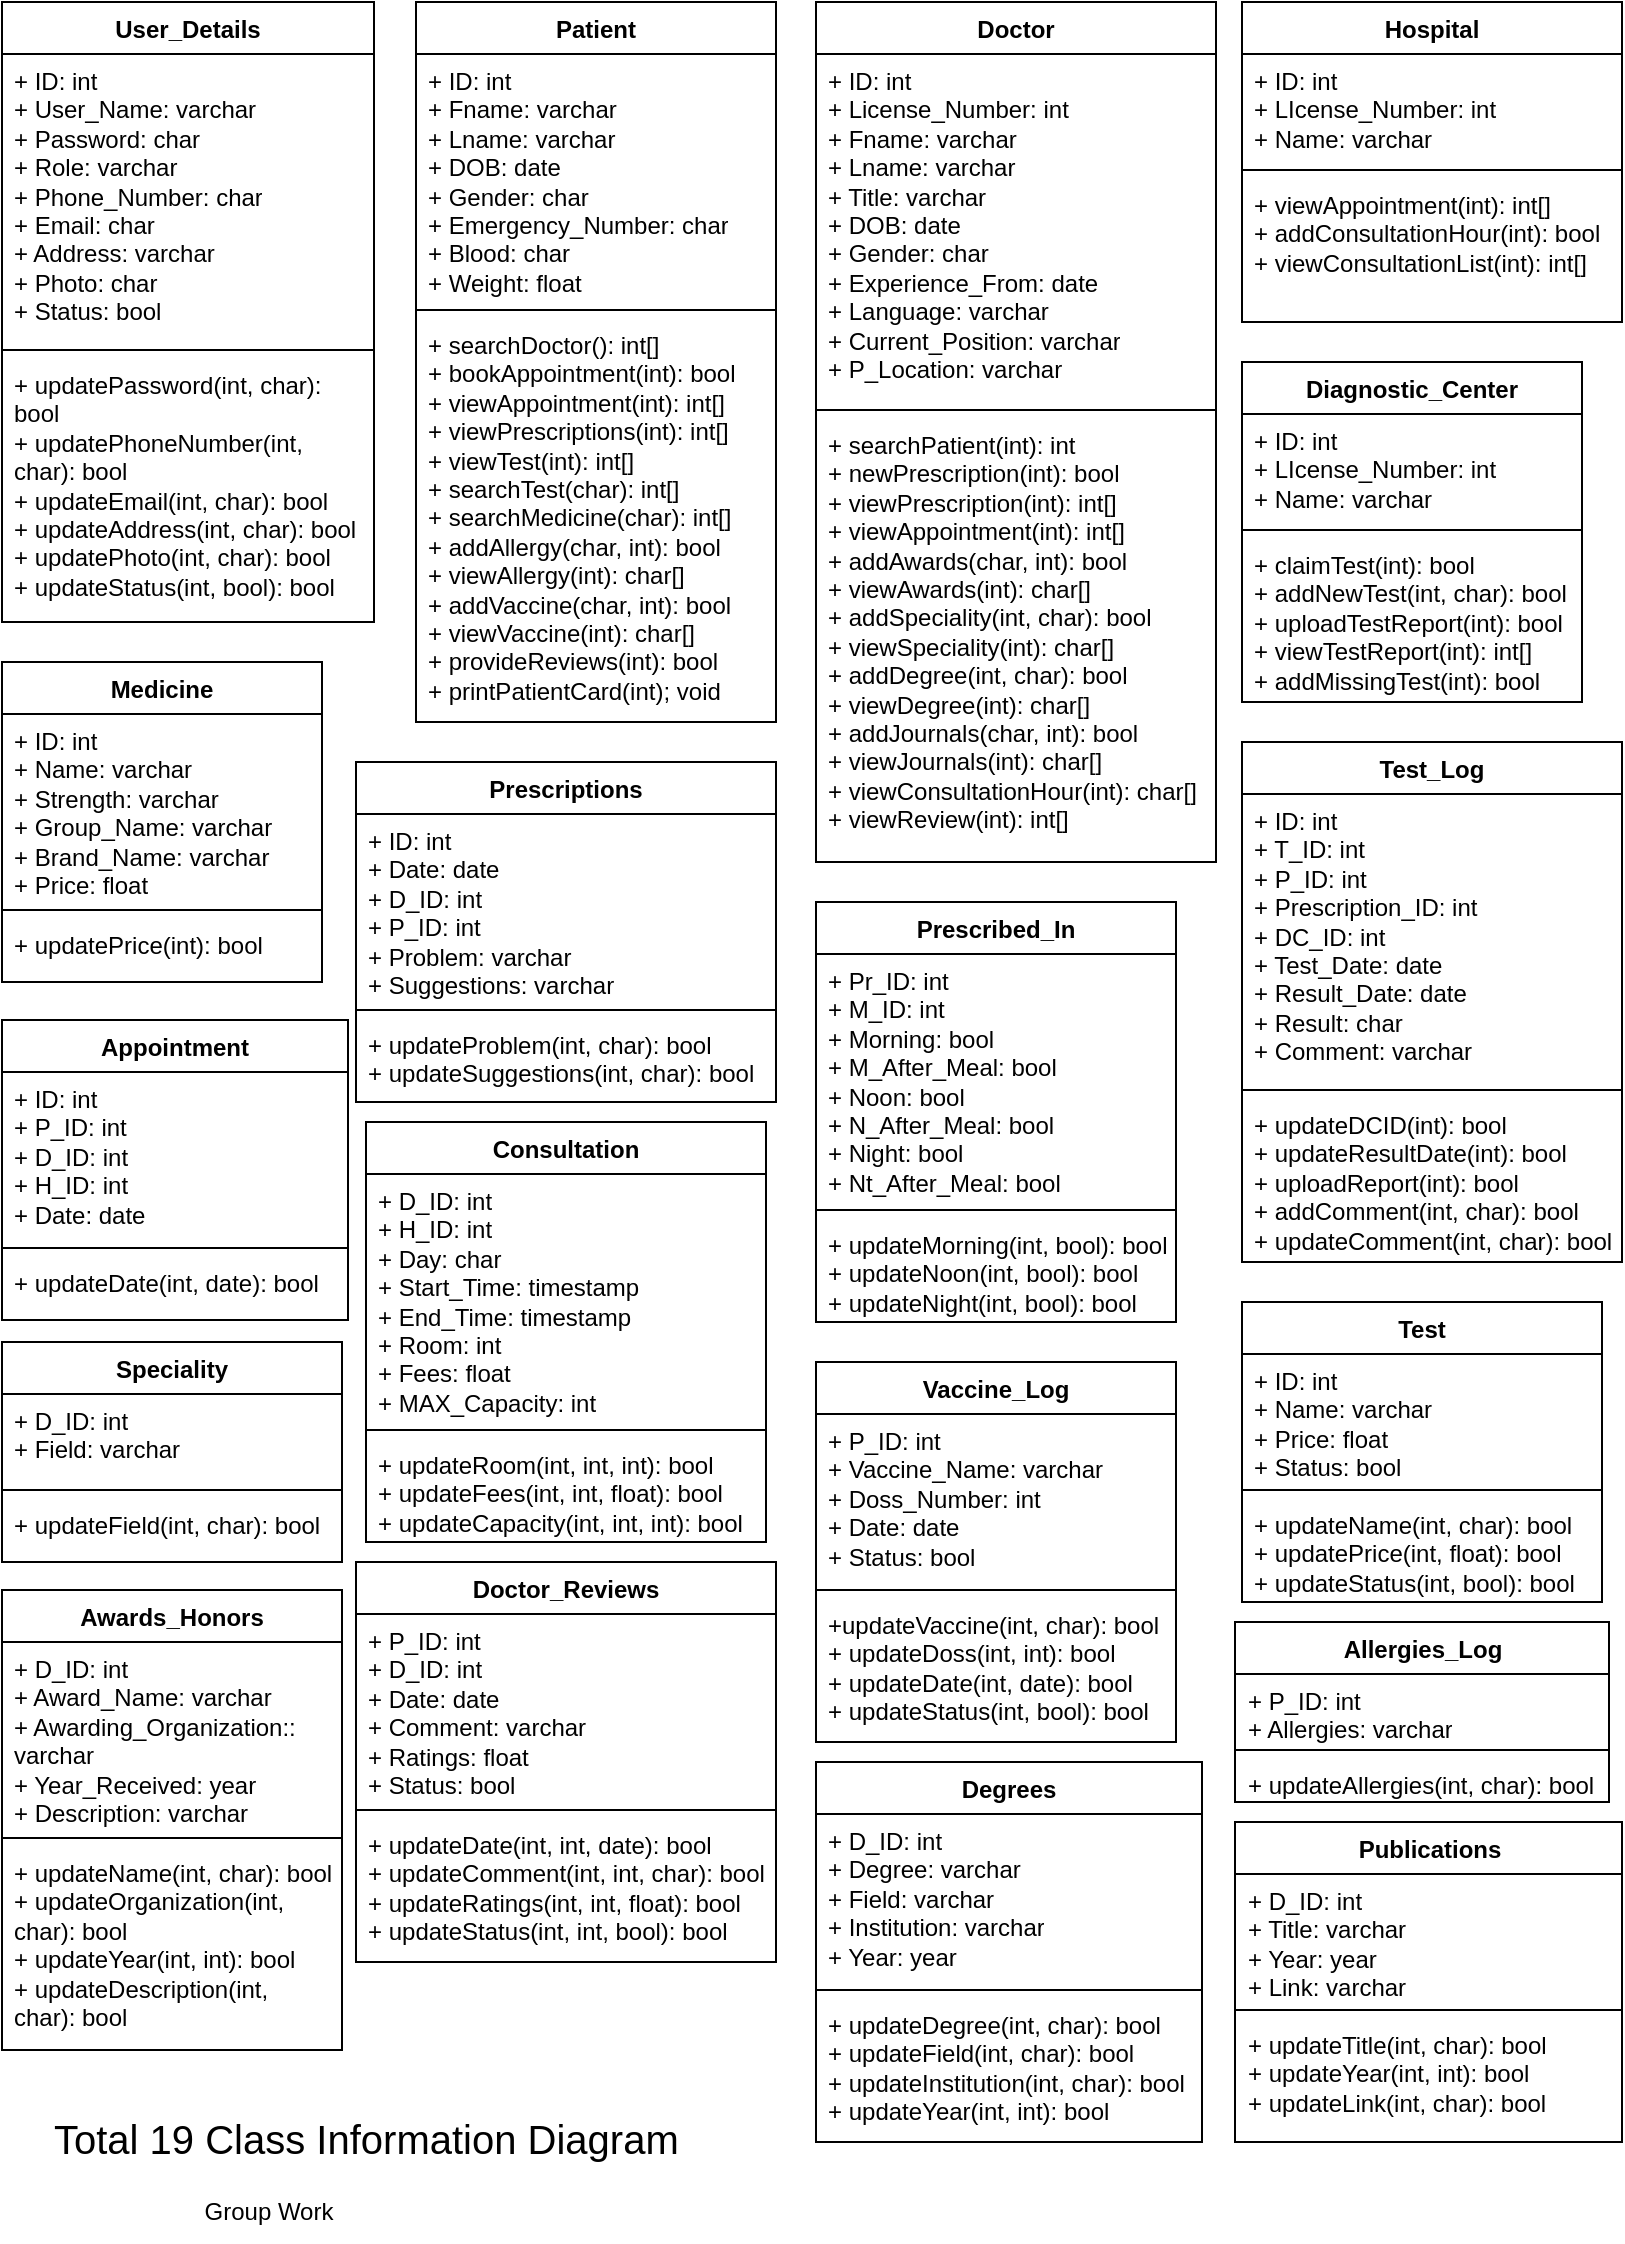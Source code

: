 <mxfile version="24.3.1" type="device">
  <diagram name="Page-1" id="Zw3JnDq6J9Rd_iIeMT6t">
    <mxGraphModel dx="1386" dy="797" grid="1" gridSize="10" guides="1" tooltips="1" connect="1" arrows="1" fold="1" page="1" pageScale="1" pageWidth="827" pageHeight="1169" math="0" shadow="0">
      <root>
        <mxCell id="0" />
        <mxCell id="1" parent="0" />
        <mxCell id="9U5zOGCbtfDjZD_ZNYa7-1" value="Patient" style="swimlane;fontStyle=1;align=center;verticalAlign=top;childLayout=stackLayout;horizontal=1;startSize=26;horizontalStack=0;resizeParent=1;resizeParentMax=0;resizeLast=0;collapsible=1;marginBottom=0;whiteSpace=wrap;html=1;" parent="1" vertex="1">
          <mxGeometry x="217" y="10" width="180" height="360" as="geometry" />
        </mxCell>
        <mxCell id="9U5zOGCbtfDjZD_ZNYa7-2" value="+ ID: int&lt;div&gt;+ Fname: varchar&lt;/div&gt;&lt;div&gt;+ Lname: varchar&lt;/div&gt;&lt;div&gt;+ DOB: date&lt;/div&gt;&lt;div&gt;+ Gender: char&lt;/div&gt;&lt;div&gt;+ Emergency_Number: char&lt;/div&gt;&lt;div&gt;+ Blood: char&lt;/div&gt;&lt;div&gt;+ Weight: float&lt;/div&gt;" style="text;strokeColor=none;fillColor=none;align=left;verticalAlign=top;spacingLeft=4;spacingRight=4;overflow=hidden;rotatable=0;points=[[0,0.5],[1,0.5]];portConstraint=eastwest;whiteSpace=wrap;html=1;" parent="9U5zOGCbtfDjZD_ZNYa7-1" vertex="1">
          <mxGeometry y="26" width="180" height="124" as="geometry" />
        </mxCell>
        <mxCell id="9U5zOGCbtfDjZD_ZNYa7-3" value="" style="line;strokeWidth=1;fillColor=none;align=left;verticalAlign=middle;spacingTop=-1;spacingLeft=3;spacingRight=3;rotatable=0;labelPosition=right;points=[];portConstraint=eastwest;strokeColor=inherit;" parent="9U5zOGCbtfDjZD_ZNYa7-1" vertex="1">
          <mxGeometry y="150" width="180" height="8" as="geometry" />
        </mxCell>
        <mxCell id="9U5zOGCbtfDjZD_ZNYa7-4" value="+ searchDoctor(): int[]&lt;div&gt;+ bookAppointment(int): bool&lt;/div&gt;&lt;div&gt;+ viewAppointment(int): int[]&lt;/div&gt;&lt;div&gt;+ viewPrescriptions(int): int[]&lt;/div&gt;&lt;div&gt;+ viewTest(int): int[]&lt;/div&gt;&lt;div&gt;+ searchTest(char): int[]&lt;/div&gt;&lt;div&gt;+ searchMedicine(char): int[]&lt;/div&gt;&lt;div&gt;+ addAllergy(char, int): bool&lt;/div&gt;&lt;div&gt;+ viewAllergy(int): char[]&lt;/div&gt;&lt;div&gt;+ addVaccine(char, int): bool&lt;/div&gt;&lt;div&gt;+ viewVaccine(int): char[]&lt;/div&gt;&lt;div&gt;+ provideReviews(int): bool&lt;/div&gt;&lt;div&gt;+ printPatientCard(int); void&lt;/div&gt;" style="text;strokeColor=none;fillColor=none;align=left;verticalAlign=top;spacingLeft=4;spacingRight=4;overflow=hidden;rotatable=0;points=[[0,0.5],[1,0.5]];portConstraint=eastwest;whiteSpace=wrap;html=1;" parent="9U5zOGCbtfDjZD_ZNYa7-1" vertex="1">
          <mxGeometry y="158" width="180" height="202" as="geometry" />
        </mxCell>
        <mxCell id="9U5zOGCbtfDjZD_ZNYa7-5" value="Doctor" style="swimlane;fontStyle=1;align=center;verticalAlign=top;childLayout=stackLayout;horizontal=1;startSize=26;horizontalStack=0;resizeParent=1;resizeParentMax=0;resizeLast=0;collapsible=1;marginBottom=0;whiteSpace=wrap;html=1;" parent="1" vertex="1">
          <mxGeometry x="417" y="10" width="200" height="430" as="geometry" />
        </mxCell>
        <mxCell id="9U5zOGCbtfDjZD_ZNYa7-6" value="+ ID: int&lt;div&gt;+ License_Number: int&lt;br&gt;&lt;div&gt;+ Fname: varchar&lt;/div&gt;&lt;div&gt;+ Lname: varchar&lt;/div&gt;&lt;div&gt;+ Title: varchar&lt;/div&gt;&lt;div&gt;+ DOB: date&lt;/div&gt;&lt;div&gt;+ Gender: char&lt;/div&gt;&lt;div&gt;+ Experience_From: date&lt;/div&gt;&lt;div&gt;+ Language: varchar&lt;/div&gt;&lt;div&gt;+ Current_Position: varchar&lt;/div&gt;&lt;div&gt;+ P_Location: varchar&lt;/div&gt;&lt;/div&gt;" style="text;strokeColor=none;fillColor=none;align=left;verticalAlign=top;spacingLeft=4;spacingRight=4;overflow=hidden;rotatable=0;points=[[0,0.5],[1,0.5]];portConstraint=eastwest;whiteSpace=wrap;html=1;" parent="9U5zOGCbtfDjZD_ZNYa7-5" vertex="1">
          <mxGeometry y="26" width="200" height="174" as="geometry" />
        </mxCell>
        <mxCell id="9U5zOGCbtfDjZD_ZNYa7-7" value="" style="line;strokeWidth=1;fillColor=none;align=left;verticalAlign=middle;spacingTop=-1;spacingLeft=3;spacingRight=3;rotatable=0;labelPosition=right;points=[];portConstraint=eastwest;strokeColor=inherit;" parent="9U5zOGCbtfDjZD_ZNYa7-5" vertex="1">
          <mxGeometry y="200" width="200" height="8" as="geometry" />
        </mxCell>
        <mxCell id="9U5zOGCbtfDjZD_ZNYa7-8" value="+ searchPatient(int): int&lt;div&gt;+ newPrescription(int): bool&lt;/div&gt;&lt;div&gt;+ viewPrescription(int): int[]&lt;/div&gt;&lt;div&gt;+ viewAppointment(int): int[]&lt;/div&gt;&lt;div&gt;+ addAwards(char, int): bool&lt;/div&gt;&lt;div&gt;+ viewAwards(int): char[]&lt;/div&gt;&lt;div&gt;+ addSpeciality(int, char): bool&lt;/div&gt;&lt;div&gt;+ viewSpeciality(int): char[]&lt;/div&gt;&lt;div&gt;+ addDegree(int, char): bool&lt;/div&gt;&lt;div&gt;+ viewDegree(int): char[]&lt;/div&gt;&lt;div&gt;+ addJournals(char, int): bool&lt;/div&gt;&lt;div&gt;+ viewJournals(int): char[]&lt;/div&gt;&lt;div&gt;+ viewConsultationHour(int): char[]&lt;/div&gt;&lt;div&gt;+ viewReview(int): int[]&lt;/div&gt;" style="text;strokeColor=none;fillColor=none;align=left;verticalAlign=top;spacingLeft=4;spacingRight=4;overflow=hidden;rotatable=0;points=[[0,0.5],[1,0.5]];portConstraint=eastwest;whiteSpace=wrap;html=1;" parent="9U5zOGCbtfDjZD_ZNYa7-5" vertex="1">
          <mxGeometry y="208" width="200" height="222" as="geometry" />
        </mxCell>
        <mxCell id="9U5zOGCbtfDjZD_ZNYa7-13" value="Hospital" style="swimlane;fontStyle=1;align=center;verticalAlign=top;childLayout=stackLayout;horizontal=1;startSize=26;horizontalStack=0;resizeParent=1;resizeParentMax=0;resizeLast=0;collapsible=1;marginBottom=0;whiteSpace=wrap;html=1;" parent="1" vertex="1">
          <mxGeometry x="630" y="10" width="190" height="160" as="geometry" />
        </mxCell>
        <mxCell id="9U5zOGCbtfDjZD_ZNYa7-14" value="+ ID: int&lt;div&gt;+ LIcense_Number: int&lt;/div&gt;&lt;div&gt;+ Name: varchar&lt;/div&gt;" style="text;strokeColor=none;fillColor=none;align=left;verticalAlign=top;spacingLeft=4;spacingRight=4;overflow=hidden;rotatable=0;points=[[0,0.5],[1,0.5]];portConstraint=eastwest;whiteSpace=wrap;html=1;" parent="9U5zOGCbtfDjZD_ZNYa7-13" vertex="1">
          <mxGeometry y="26" width="190" height="54" as="geometry" />
        </mxCell>
        <mxCell id="9U5zOGCbtfDjZD_ZNYa7-15" value="" style="line;strokeWidth=1;fillColor=none;align=left;verticalAlign=middle;spacingTop=-1;spacingLeft=3;spacingRight=3;rotatable=0;labelPosition=right;points=[];portConstraint=eastwest;strokeColor=inherit;" parent="9U5zOGCbtfDjZD_ZNYa7-13" vertex="1">
          <mxGeometry y="80" width="190" height="8" as="geometry" />
        </mxCell>
        <mxCell id="9U5zOGCbtfDjZD_ZNYa7-16" value="+ viewAppointment(int): int[]&lt;div&gt;+ addConsultationHour(int): bool&lt;/div&gt;&lt;div&gt;+ viewConsultationList(int): int[]&lt;/div&gt;" style="text;strokeColor=none;fillColor=none;align=left;verticalAlign=top;spacingLeft=4;spacingRight=4;overflow=hidden;rotatable=0;points=[[0,0.5],[1,0.5]];portConstraint=eastwest;whiteSpace=wrap;html=1;" parent="9U5zOGCbtfDjZD_ZNYa7-13" vertex="1">
          <mxGeometry y="88" width="190" height="72" as="geometry" />
        </mxCell>
        <mxCell id="9U5zOGCbtfDjZD_ZNYa7-17" value="Diagnostic_Center" style="swimlane;fontStyle=1;align=center;verticalAlign=top;childLayout=stackLayout;horizontal=1;startSize=26;horizontalStack=0;resizeParent=1;resizeParentMax=0;resizeLast=0;collapsible=1;marginBottom=0;whiteSpace=wrap;html=1;" parent="1" vertex="1">
          <mxGeometry x="630" y="190" width="170" height="170" as="geometry" />
        </mxCell>
        <mxCell id="9U5zOGCbtfDjZD_ZNYa7-18" value="+ ID: int&lt;div&gt;+ LIcense_Number: int&lt;/div&gt;&lt;div&gt;+ Name: varchar&lt;/div&gt;" style="text;strokeColor=none;fillColor=none;align=left;verticalAlign=top;spacingLeft=4;spacingRight=4;overflow=hidden;rotatable=0;points=[[0,0.5],[1,0.5]];portConstraint=eastwest;whiteSpace=wrap;html=1;" parent="9U5zOGCbtfDjZD_ZNYa7-17" vertex="1">
          <mxGeometry y="26" width="170" height="54" as="geometry" />
        </mxCell>
        <mxCell id="9U5zOGCbtfDjZD_ZNYa7-19" value="" style="line;strokeWidth=1;fillColor=none;align=left;verticalAlign=middle;spacingTop=-1;spacingLeft=3;spacingRight=3;rotatable=0;labelPosition=right;points=[];portConstraint=eastwest;strokeColor=inherit;" parent="9U5zOGCbtfDjZD_ZNYa7-17" vertex="1">
          <mxGeometry y="80" width="170" height="8" as="geometry" />
        </mxCell>
        <mxCell id="9U5zOGCbtfDjZD_ZNYa7-20" value="+ claimTest(int): bool&lt;div&gt;+ addNewTest(int, char): bool&lt;/div&gt;&lt;div&gt;+ uploadTestReport(int): bool&lt;/div&gt;&lt;div&gt;+ viewTestReport(int): int[]&lt;/div&gt;&lt;div&gt;+ addMissingTest(int): bool&lt;/div&gt;" style="text;strokeColor=none;fillColor=none;align=left;verticalAlign=top;spacingLeft=4;spacingRight=4;overflow=hidden;rotatable=0;points=[[0,0.5],[1,0.5]];portConstraint=eastwest;whiteSpace=wrap;html=1;" parent="9U5zOGCbtfDjZD_ZNYa7-17" vertex="1">
          <mxGeometry y="88" width="170" height="82" as="geometry" />
        </mxCell>
        <mxCell id="9U5zOGCbtfDjZD_ZNYa7-21" value="User_Details" style="swimlane;fontStyle=1;align=center;verticalAlign=top;childLayout=stackLayout;horizontal=1;startSize=26;horizontalStack=0;resizeParent=1;resizeParentMax=0;resizeLast=0;collapsible=1;marginBottom=0;whiteSpace=wrap;html=1;" parent="1" vertex="1">
          <mxGeometry x="10" y="10" width="186" height="310" as="geometry" />
        </mxCell>
        <mxCell id="9U5zOGCbtfDjZD_ZNYa7-22" value="+ ID: int&lt;div&gt;+ User_Name: varchar&lt;/div&gt;&lt;div&gt;+ Password: char&lt;/div&gt;&lt;div&gt;+ Role: varchar&lt;/div&gt;&lt;div&gt;+ Phone_Number: char&lt;/div&gt;&lt;div&gt;+ Email: char&lt;/div&gt;&lt;div&gt;+ Address: varchar&lt;/div&gt;&lt;div&gt;+ Photo: char&lt;/div&gt;&lt;div&gt;+ Status: bool&lt;/div&gt;" style="text;strokeColor=none;fillColor=none;align=left;verticalAlign=top;spacingLeft=4;spacingRight=4;overflow=hidden;rotatable=0;points=[[0,0.5],[1,0.5]];portConstraint=eastwest;whiteSpace=wrap;html=1;" parent="9U5zOGCbtfDjZD_ZNYa7-21" vertex="1">
          <mxGeometry y="26" width="186" height="144" as="geometry" />
        </mxCell>
        <mxCell id="9U5zOGCbtfDjZD_ZNYa7-23" value="" style="line;strokeWidth=1;fillColor=none;align=left;verticalAlign=middle;spacingTop=-1;spacingLeft=3;spacingRight=3;rotatable=0;labelPosition=right;points=[];portConstraint=eastwest;strokeColor=inherit;" parent="9U5zOGCbtfDjZD_ZNYa7-21" vertex="1">
          <mxGeometry y="170" width="186" height="8" as="geometry" />
        </mxCell>
        <mxCell id="9U5zOGCbtfDjZD_ZNYa7-24" value="+ updatePassword(int, char): bool&lt;div&gt;+ updatePhoneNumber(int, char): bool&lt;/div&gt;&lt;div&gt;+ updateEmail(int, char): bool&lt;/div&gt;&lt;div&gt;+ updateAddress(int, char): bool&lt;/div&gt;&lt;div&gt;+ updatePhoto(int, char): bool&lt;/div&gt;&lt;div&gt;+ updateStatus(int, bool): bool&lt;/div&gt;" style="text;strokeColor=none;fillColor=none;align=left;verticalAlign=top;spacingLeft=4;spacingRight=4;overflow=hidden;rotatable=0;points=[[0,0.5],[1,0.5]];portConstraint=eastwest;whiteSpace=wrap;html=1;" parent="9U5zOGCbtfDjZD_ZNYa7-21" vertex="1">
          <mxGeometry y="178" width="186" height="132" as="geometry" />
        </mxCell>
        <mxCell id="9U5zOGCbtfDjZD_ZNYa7-25" value="Prescriptions" style="swimlane;fontStyle=1;align=center;verticalAlign=top;childLayout=stackLayout;horizontal=1;startSize=26;horizontalStack=0;resizeParent=1;resizeParentMax=0;resizeLast=0;collapsible=1;marginBottom=0;whiteSpace=wrap;html=1;" parent="1" vertex="1">
          <mxGeometry x="187" y="390" width="210" height="170" as="geometry" />
        </mxCell>
        <mxCell id="9U5zOGCbtfDjZD_ZNYa7-26" value="+ ID: int&lt;div&gt;+ Date: date&lt;/div&gt;&lt;div&gt;+ D_ID: int&lt;/div&gt;&lt;div&gt;+ P_ID: int&lt;/div&gt;&lt;div&gt;+ Problem: varchar&lt;/div&gt;&lt;div&gt;+ Suggestions: varchar&lt;/div&gt;" style="text;strokeColor=none;fillColor=none;align=left;verticalAlign=top;spacingLeft=4;spacingRight=4;overflow=hidden;rotatable=0;points=[[0,0.5],[1,0.5]];portConstraint=eastwest;whiteSpace=wrap;html=1;" parent="9U5zOGCbtfDjZD_ZNYa7-25" vertex="1">
          <mxGeometry y="26" width="210" height="94" as="geometry" />
        </mxCell>
        <mxCell id="9U5zOGCbtfDjZD_ZNYa7-27" value="" style="line;strokeWidth=1;fillColor=none;align=left;verticalAlign=middle;spacingTop=-1;spacingLeft=3;spacingRight=3;rotatable=0;labelPosition=right;points=[];portConstraint=eastwest;strokeColor=inherit;" parent="9U5zOGCbtfDjZD_ZNYa7-25" vertex="1">
          <mxGeometry y="120" width="210" height="8" as="geometry" />
        </mxCell>
        <mxCell id="9U5zOGCbtfDjZD_ZNYa7-28" value="+ updateProblem(int, char): bool&lt;div&gt;+ updateSuggestions(int, char): bool&lt;/div&gt;" style="text;strokeColor=none;fillColor=none;align=left;verticalAlign=top;spacingLeft=4;spacingRight=4;overflow=hidden;rotatable=0;points=[[0,0.5],[1,0.5]];portConstraint=eastwest;whiteSpace=wrap;html=1;" parent="9U5zOGCbtfDjZD_ZNYa7-25" vertex="1">
          <mxGeometry y="128" width="210" height="42" as="geometry" />
        </mxCell>
        <mxCell id="9U5zOGCbtfDjZD_ZNYa7-29" value="Medicine" style="swimlane;fontStyle=1;align=center;verticalAlign=top;childLayout=stackLayout;horizontal=1;startSize=26;horizontalStack=0;resizeParent=1;resizeParentMax=0;resizeLast=0;collapsible=1;marginBottom=0;whiteSpace=wrap;html=1;" parent="1" vertex="1">
          <mxGeometry x="10" y="340" width="160" height="160" as="geometry" />
        </mxCell>
        <mxCell id="9U5zOGCbtfDjZD_ZNYa7-30" value="+ ID: int&lt;div&gt;+ Name: varchar&lt;/div&gt;&lt;div&gt;+ Strength: varchar&lt;/div&gt;&lt;div&gt;+ Group_Name: varchar&lt;/div&gt;&lt;div&gt;+ Brand_Name: varchar&lt;/div&gt;&lt;div&gt;+ Price: float&lt;/div&gt;" style="text;strokeColor=none;fillColor=none;align=left;verticalAlign=top;spacingLeft=4;spacingRight=4;overflow=hidden;rotatable=0;points=[[0,0.5],[1,0.5]];portConstraint=eastwest;whiteSpace=wrap;html=1;" parent="9U5zOGCbtfDjZD_ZNYa7-29" vertex="1">
          <mxGeometry y="26" width="160" height="94" as="geometry" />
        </mxCell>
        <mxCell id="9U5zOGCbtfDjZD_ZNYa7-31" value="" style="line;strokeWidth=1;fillColor=none;align=left;verticalAlign=middle;spacingTop=-1;spacingLeft=3;spacingRight=3;rotatable=0;labelPosition=right;points=[];portConstraint=eastwest;strokeColor=inherit;" parent="9U5zOGCbtfDjZD_ZNYa7-29" vertex="1">
          <mxGeometry y="120" width="160" height="8" as="geometry" />
        </mxCell>
        <mxCell id="9U5zOGCbtfDjZD_ZNYa7-32" value="+ updatePrice(int): bool" style="text;strokeColor=none;fillColor=none;align=left;verticalAlign=top;spacingLeft=4;spacingRight=4;overflow=hidden;rotatable=0;points=[[0,0.5],[1,0.5]];portConstraint=eastwest;whiteSpace=wrap;html=1;" parent="9U5zOGCbtfDjZD_ZNYa7-29" vertex="1">
          <mxGeometry y="128" width="160" height="32" as="geometry" />
        </mxCell>
        <mxCell id="9U5zOGCbtfDjZD_ZNYa7-33" value="Prescribed_In" style="swimlane;fontStyle=1;align=center;verticalAlign=top;childLayout=stackLayout;horizontal=1;startSize=26;horizontalStack=0;resizeParent=1;resizeParentMax=0;resizeLast=0;collapsible=1;marginBottom=0;whiteSpace=wrap;html=1;" parent="1" vertex="1">
          <mxGeometry x="417" y="460" width="180" height="210" as="geometry" />
        </mxCell>
        <mxCell id="9U5zOGCbtfDjZD_ZNYa7-34" value="+ Pr_ID: int&lt;div&gt;+ M_ID: int&lt;/div&gt;&lt;div&gt;+ Morning: bool&lt;/div&gt;&lt;div&gt;+ M_After_Meal: bool&lt;/div&gt;&lt;div&gt;+ Noon: bool&lt;/div&gt;&lt;div&gt;+ N_After_Meal: bool&lt;/div&gt;&lt;div&gt;+ Night: bool&lt;/div&gt;&lt;div&gt;+ Nt_After_Meal: bool&lt;/div&gt;" style="text;strokeColor=none;fillColor=none;align=left;verticalAlign=top;spacingLeft=4;spacingRight=4;overflow=hidden;rotatable=0;points=[[0,0.5],[1,0.5]];portConstraint=eastwest;whiteSpace=wrap;html=1;" parent="9U5zOGCbtfDjZD_ZNYa7-33" vertex="1">
          <mxGeometry y="26" width="180" height="124" as="geometry" />
        </mxCell>
        <mxCell id="9U5zOGCbtfDjZD_ZNYa7-35" value="" style="line;strokeWidth=1;fillColor=none;align=left;verticalAlign=middle;spacingTop=-1;spacingLeft=3;spacingRight=3;rotatable=0;labelPosition=right;points=[];portConstraint=eastwest;strokeColor=inherit;" parent="9U5zOGCbtfDjZD_ZNYa7-33" vertex="1">
          <mxGeometry y="150" width="180" height="8" as="geometry" />
        </mxCell>
        <mxCell id="9U5zOGCbtfDjZD_ZNYa7-36" value="+ updateMorning(int, bool): bool&lt;div&gt;+ updateNoon(int, bool): bool&lt;br&gt;&lt;/div&gt;&lt;div&gt;+ updateNight(int, bool): bool&lt;br&gt;&lt;/div&gt;" style="text;strokeColor=none;fillColor=none;align=left;verticalAlign=top;spacingLeft=4;spacingRight=4;overflow=hidden;rotatable=0;points=[[0,0.5],[1,0.5]];portConstraint=eastwest;whiteSpace=wrap;html=1;" parent="9U5zOGCbtfDjZD_ZNYa7-33" vertex="1">
          <mxGeometry y="158" width="180" height="52" as="geometry" />
        </mxCell>
        <mxCell id="9U5zOGCbtfDjZD_ZNYa7-37" value="Test_Log" style="swimlane;fontStyle=1;align=center;verticalAlign=top;childLayout=stackLayout;horizontal=1;startSize=26;horizontalStack=0;resizeParent=1;resizeParentMax=0;resizeLast=0;collapsible=1;marginBottom=0;whiteSpace=wrap;html=1;" parent="1" vertex="1">
          <mxGeometry x="630" y="380" width="190" height="260" as="geometry" />
        </mxCell>
        <mxCell id="9U5zOGCbtfDjZD_ZNYa7-38" value="+ ID: int&lt;div&gt;+ T_ID: int&lt;/div&gt;&lt;div&gt;+ P_ID: int&lt;/div&gt;&lt;div&gt;+ Prescription_ID: int&lt;/div&gt;&lt;div&gt;+ DC_ID: int&lt;/div&gt;&lt;div&gt;+ Test_Date: date&lt;/div&gt;&lt;div&gt;+ Result_Date: date&lt;/div&gt;&lt;div&gt;+ Result: char&lt;/div&gt;&lt;div&gt;+ Comment: varchar&lt;/div&gt;" style="text;strokeColor=none;fillColor=none;align=left;verticalAlign=top;spacingLeft=4;spacingRight=4;overflow=hidden;rotatable=0;points=[[0,0.5],[1,0.5]];portConstraint=eastwest;whiteSpace=wrap;html=1;" parent="9U5zOGCbtfDjZD_ZNYa7-37" vertex="1">
          <mxGeometry y="26" width="190" height="144" as="geometry" />
        </mxCell>
        <mxCell id="9U5zOGCbtfDjZD_ZNYa7-39" value="" style="line;strokeWidth=1;fillColor=none;align=left;verticalAlign=middle;spacingTop=-1;spacingLeft=3;spacingRight=3;rotatable=0;labelPosition=right;points=[];portConstraint=eastwest;strokeColor=inherit;" parent="9U5zOGCbtfDjZD_ZNYa7-37" vertex="1">
          <mxGeometry y="170" width="190" height="8" as="geometry" />
        </mxCell>
        <mxCell id="9U5zOGCbtfDjZD_ZNYa7-40" value="+ updateDCID(int): bool&lt;div&gt;+ updateResultDate(int): bool&lt;/div&gt;&lt;div&gt;+ uploadReport(int): bool&lt;/div&gt;&lt;div&gt;+ addComment(int, char): bool&lt;/div&gt;&lt;div&gt;+ updateComment(int, char): bool&lt;/div&gt;" style="text;strokeColor=none;fillColor=none;align=left;verticalAlign=top;spacingLeft=4;spacingRight=4;overflow=hidden;rotatable=0;points=[[0,0.5],[1,0.5]];portConstraint=eastwest;whiteSpace=wrap;html=1;" parent="9U5zOGCbtfDjZD_ZNYa7-37" vertex="1">
          <mxGeometry y="178" width="190" height="82" as="geometry" />
        </mxCell>
        <mxCell id="9U5zOGCbtfDjZD_ZNYa7-41" value="Test" style="swimlane;fontStyle=1;align=center;verticalAlign=top;childLayout=stackLayout;horizontal=1;startSize=26;horizontalStack=0;resizeParent=1;resizeParentMax=0;resizeLast=0;collapsible=1;marginBottom=0;whiteSpace=wrap;html=1;" parent="1" vertex="1">
          <mxGeometry x="630" y="660" width="180" height="150" as="geometry" />
        </mxCell>
        <mxCell id="9U5zOGCbtfDjZD_ZNYa7-42" value="+ ID: int&lt;div&gt;+ Name: varchar&lt;/div&gt;&lt;div&gt;+ Price: float&lt;/div&gt;&lt;div&gt;+ Status: bool&lt;/div&gt;" style="text;strokeColor=none;fillColor=none;align=left;verticalAlign=top;spacingLeft=4;spacingRight=4;overflow=hidden;rotatable=0;points=[[0,0.5],[1,0.5]];portConstraint=eastwest;whiteSpace=wrap;html=1;" parent="9U5zOGCbtfDjZD_ZNYa7-41" vertex="1">
          <mxGeometry y="26" width="180" height="64" as="geometry" />
        </mxCell>
        <mxCell id="9U5zOGCbtfDjZD_ZNYa7-43" value="" style="line;strokeWidth=1;fillColor=none;align=left;verticalAlign=middle;spacingTop=-1;spacingLeft=3;spacingRight=3;rotatable=0;labelPosition=right;points=[];portConstraint=eastwest;strokeColor=inherit;" parent="9U5zOGCbtfDjZD_ZNYa7-41" vertex="1">
          <mxGeometry y="90" width="180" height="8" as="geometry" />
        </mxCell>
        <mxCell id="9U5zOGCbtfDjZD_ZNYa7-44" value="+ updateName(int, char): bool&lt;div&gt;+ updatePrice(int, float): bool&lt;/div&gt;&lt;div&gt;+ updateStatus(int, bool): bool&lt;/div&gt;" style="text;strokeColor=none;fillColor=none;align=left;verticalAlign=top;spacingLeft=4;spacingRight=4;overflow=hidden;rotatable=0;points=[[0,0.5],[1,0.5]];portConstraint=eastwest;whiteSpace=wrap;html=1;" parent="9U5zOGCbtfDjZD_ZNYa7-41" vertex="1">
          <mxGeometry y="98" width="180" height="52" as="geometry" />
        </mxCell>
        <mxCell id="9U5zOGCbtfDjZD_ZNYa7-45" value="Consultation" style="swimlane;fontStyle=1;align=center;verticalAlign=top;childLayout=stackLayout;horizontal=1;startSize=26;horizontalStack=0;resizeParent=1;resizeParentMax=0;resizeLast=0;collapsible=1;marginBottom=0;whiteSpace=wrap;html=1;" parent="1" vertex="1">
          <mxGeometry x="192" y="570" width="200" height="210" as="geometry" />
        </mxCell>
        <mxCell id="9U5zOGCbtfDjZD_ZNYa7-46" value="+ D_ID: int&lt;div&gt;+ H_ID: int&lt;/div&gt;&lt;div&gt;+ Day: char&lt;/div&gt;&lt;div&gt;+ Start_Time: timestamp&lt;/div&gt;&lt;div&gt;+ End_Time: timestamp&lt;/div&gt;&lt;div&gt;+ Room: int&lt;/div&gt;&lt;div&gt;+ Fees: float&lt;/div&gt;&lt;div&gt;+ MAX_Capacity: int&lt;/div&gt;" style="text;strokeColor=none;fillColor=none;align=left;verticalAlign=top;spacingLeft=4;spacingRight=4;overflow=hidden;rotatable=0;points=[[0,0.5],[1,0.5]];portConstraint=eastwest;whiteSpace=wrap;html=1;" parent="9U5zOGCbtfDjZD_ZNYa7-45" vertex="1">
          <mxGeometry y="26" width="200" height="124" as="geometry" />
        </mxCell>
        <mxCell id="9U5zOGCbtfDjZD_ZNYa7-47" value="" style="line;strokeWidth=1;fillColor=none;align=left;verticalAlign=middle;spacingTop=-1;spacingLeft=3;spacingRight=3;rotatable=0;labelPosition=right;points=[];portConstraint=eastwest;strokeColor=inherit;" parent="9U5zOGCbtfDjZD_ZNYa7-45" vertex="1">
          <mxGeometry y="150" width="200" height="8" as="geometry" />
        </mxCell>
        <mxCell id="9U5zOGCbtfDjZD_ZNYa7-48" value="+ updateRoom(int, int, int): bool&lt;div&gt;+ updateFees(int, int, float): bool&lt;/div&gt;&lt;div&gt;+ updateCapacity(int, int, int): bool&lt;/div&gt;" style="text;strokeColor=none;fillColor=none;align=left;verticalAlign=top;spacingLeft=4;spacingRight=4;overflow=hidden;rotatable=0;points=[[0,0.5],[1,0.5]];portConstraint=eastwest;whiteSpace=wrap;html=1;" parent="9U5zOGCbtfDjZD_ZNYa7-45" vertex="1">
          <mxGeometry y="158" width="200" height="52" as="geometry" />
        </mxCell>
        <mxCell id="9U5zOGCbtfDjZD_ZNYa7-49" value="Appointment" style="swimlane;fontStyle=1;align=center;verticalAlign=top;childLayout=stackLayout;horizontal=1;startSize=26;horizontalStack=0;resizeParent=1;resizeParentMax=0;resizeLast=0;collapsible=1;marginBottom=0;whiteSpace=wrap;html=1;" parent="1" vertex="1">
          <mxGeometry x="10" y="519" width="173" height="150" as="geometry" />
        </mxCell>
        <mxCell id="9U5zOGCbtfDjZD_ZNYa7-50" value="+ ID: int&lt;div&gt;+ P_ID: int&lt;/div&gt;&lt;div&gt;+ D_ID: int&lt;/div&gt;&lt;div&gt;+ H_ID: int&lt;/div&gt;&lt;div&gt;+ Date: date&lt;/div&gt;" style="text;strokeColor=none;fillColor=none;align=left;verticalAlign=top;spacingLeft=4;spacingRight=4;overflow=hidden;rotatable=0;points=[[0,0.5],[1,0.5]];portConstraint=eastwest;whiteSpace=wrap;html=1;" parent="9U5zOGCbtfDjZD_ZNYa7-49" vertex="1">
          <mxGeometry y="26" width="173" height="84" as="geometry" />
        </mxCell>
        <mxCell id="9U5zOGCbtfDjZD_ZNYa7-51" value="" style="line;strokeWidth=1;fillColor=none;align=left;verticalAlign=middle;spacingTop=-1;spacingLeft=3;spacingRight=3;rotatable=0;labelPosition=right;points=[];portConstraint=eastwest;strokeColor=inherit;" parent="9U5zOGCbtfDjZD_ZNYa7-49" vertex="1">
          <mxGeometry y="110" width="173" height="8" as="geometry" />
        </mxCell>
        <mxCell id="9U5zOGCbtfDjZD_ZNYa7-52" value="+ updateDate(int, date): bool" style="text;strokeColor=none;fillColor=none;align=left;verticalAlign=top;spacingLeft=4;spacingRight=4;overflow=hidden;rotatable=0;points=[[0,0.5],[1,0.5]];portConstraint=eastwest;whiteSpace=wrap;html=1;" parent="9U5zOGCbtfDjZD_ZNYa7-49" vertex="1">
          <mxGeometry y="118" width="173" height="32" as="geometry" />
        </mxCell>
        <mxCell id="9U5zOGCbtfDjZD_ZNYa7-53" value="Vaccine_Log" style="swimlane;fontStyle=1;align=center;verticalAlign=top;childLayout=stackLayout;horizontal=1;startSize=26;horizontalStack=0;resizeParent=1;resizeParentMax=0;resizeLast=0;collapsible=1;marginBottom=0;whiteSpace=wrap;html=1;" parent="1" vertex="1">
          <mxGeometry x="417" y="690" width="180" height="190" as="geometry" />
        </mxCell>
        <mxCell id="9U5zOGCbtfDjZD_ZNYa7-54" value="+ P_ID: int&lt;div&gt;+ Vaccine_Name: varchar&lt;/div&gt;&lt;div&gt;+ Doss_Number: int&lt;/div&gt;&lt;div&gt;+ Date: date&lt;/div&gt;&lt;div&gt;+ Status: bool&lt;/div&gt;" style="text;strokeColor=none;fillColor=none;align=left;verticalAlign=top;spacingLeft=4;spacingRight=4;overflow=hidden;rotatable=0;points=[[0,0.5],[1,0.5]];portConstraint=eastwest;whiteSpace=wrap;html=1;" parent="9U5zOGCbtfDjZD_ZNYa7-53" vertex="1">
          <mxGeometry y="26" width="180" height="84" as="geometry" />
        </mxCell>
        <mxCell id="9U5zOGCbtfDjZD_ZNYa7-55" value="" style="line;strokeWidth=1;fillColor=none;align=left;verticalAlign=middle;spacingTop=-1;spacingLeft=3;spacingRight=3;rotatable=0;labelPosition=right;points=[];portConstraint=eastwest;strokeColor=inherit;" parent="9U5zOGCbtfDjZD_ZNYa7-53" vertex="1">
          <mxGeometry y="110" width="180" height="8" as="geometry" />
        </mxCell>
        <mxCell id="9U5zOGCbtfDjZD_ZNYa7-56" value="&lt;div&gt;+updateVaccine(int, char): bool&lt;/div&gt;+ updateDoss(int, int): bool&lt;div&gt;+ updateDate(int, date): bool&lt;/div&gt;&lt;div&gt;+ updateStatus(int, bool): bool&lt;/div&gt;" style="text;strokeColor=none;fillColor=none;align=left;verticalAlign=top;spacingLeft=4;spacingRight=4;overflow=hidden;rotatable=0;points=[[0,0.5],[1,0.5]];portConstraint=eastwest;whiteSpace=wrap;html=1;" parent="9U5zOGCbtfDjZD_ZNYa7-53" vertex="1">
          <mxGeometry y="118" width="180" height="72" as="geometry" />
        </mxCell>
        <mxCell id="9U5zOGCbtfDjZD_ZNYa7-57" value="Allergies_Log" style="swimlane;fontStyle=1;align=center;verticalAlign=top;childLayout=stackLayout;horizontal=1;startSize=26;horizontalStack=0;resizeParent=1;resizeParentMax=0;resizeLast=0;collapsible=1;marginBottom=0;whiteSpace=wrap;html=1;" parent="1" vertex="1">
          <mxGeometry x="626.5" y="820" width="187" height="90" as="geometry" />
        </mxCell>
        <mxCell id="9U5zOGCbtfDjZD_ZNYa7-58" value="+ P_ID: int&lt;div&gt;+ Allergies: varchar&lt;/div&gt;" style="text;strokeColor=none;fillColor=none;align=left;verticalAlign=top;spacingLeft=4;spacingRight=4;overflow=hidden;rotatable=0;points=[[0,0.5],[1,0.5]];portConstraint=eastwest;whiteSpace=wrap;html=1;" parent="9U5zOGCbtfDjZD_ZNYa7-57" vertex="1">
          <mxGeometry y="26" width="187" height="34" as="geometry" />
        </mxCell>
        <mxCell id="9U5zOGCbtfDjZD_ZNYa7-59" value="" style="line;strokeWidth=1;fillColor=none;align=left;verticalAlign=middle;spacingTop=-1;spacingLeft=3;spacingRight=3;rotatable=0;labelPosition=right;points=[];portConstraint=eastwest;strokeColor=inherit;" parent="9U5zOGCbtfDjZD_ZNYa7-57" vertex="1">
          <mxGeometry y="60" width="187" height="8" as="geometry" />
        </mxCell>
        <mxCell id="9U5zOGCbtfDjZD_ZNYa7-60" value="+ updateAllergies(int, char): bool" style="text;strokeColor=none;fillColor=none;align=left;verticalAlign=top;spacingLeft=4;spacingRight=4;overflow=hidden;rotatable=0;points=[[0,0.5],[1,0.5]];portConstraint=eastwest;whiteSpace=wrap;html=1;" parent="9U5zOGCbtfDjZD_ZNYa7-57" vertex="1">
          <mxGeometry y="68" width="187" height="22" as="geometry" />
        </mxCell>
        <mxCell id="9U5zOGCbtfDjZD_ZNYa7-61" value="Doctor_Reviews" style="swimlane;fontStyle=1;align=center;verticalAlign=top;childLayout=stackLayout;horizontal=1;startSize=26;horizontalStack=0;resizeParent=1;resizeParentMax=0;resizeLast=0;collapsible=1;marginBottom=0;whiteSpace=wrap;html=1;" parent="1" vertex="1">
          <mxGeometry x="187" y="790" width="210" height="200" as="geometry" />
        </mxCell>
        <mxCell id="9U5zOGCbtfDjZD_ZNYa7-62" value="+ P_ID: int&lt;div&gt;+ D_ID: int&lt;/div&gt;&lt;div&gt;+ Date: date&lt;/div&gt;&lt;div&gt;+ Comment: varchar&lt;/div&gt;&lt;div&gt;+ Ratings: float&lt;/div&gt;&lt;div&gt;+ Status: bool&lt;/div&gt;" style="text;strokeColor=none;fillColor=none;align=left;verticalAlign=top;spacingLeft=4;spacingRight=4;overflow=hidden;rotatable=0;points=[[0,0.5],[1,0.5]];portConstraint=eastwest;whiteSpace=wrap;html=1;" parent="9U5zOGCbtfDjZD_ZNYa7-61" vertex="1">
          <mxGeometry y="26" width="210" height="94" as="geometry" />
        </mxCell>
        <mxCell id="9U5zOGCbtfDjZD_ZNYa7-63" value="" style="line;strokeWidth=1;fillColor=none;align=left;verticalAlign=middle;spacingTop=-1;spacingLeft=3;spacingRight=3;rotatable=0;labelPosition=right;points=[];portConstraint=eastwest;strokeColor=inherit;" parent="9U5zOGCbtfDjZD_ZNYa7-61" vertex="1">
          <mxGeometry y="120" width="210" height="8" as="geometry" />
        </mxCell>
        <mxCell id="9U5zOGCbtfDjZD_ZNYa7-64" value="+ updateDate(int, int, date): bool&lt;div&gt;+ updateComment(int, int, char): bool&lt;/div&gt;&lt;div&gt;+ updateRatings(int, int, float): bool&lt;/div&gt;&lt;div&gt;+ updateStatus(int, int, bool): bool&lt;/div&gt;" style="text;strokeColor=none;fillColor=none;align=left;verticalAlign=top;spacingLeft=4;spacingRight=4;overflow=hidden;rotatable=0;points=[[0,0.5],[1,0.5]];portConstraint=eastwest;whiteSpace=wrap;html=1;" parent="9U5zOGCbtfDjZD_ZNYa7-61" vertex="1">
          <mxGeometry y="128" width="210" height="72" as="geometry" />
        </mxCell>
        <mxCell id="9U5zOGCbtfDjZD_ZNYa7-65" value="Speciality" style="swimlane;fontStyle=1;align=center;verticalAlign=top;childLayout=stackLayout;horizontal=1;startSize=26;horizontalStack=0;resizeParent=1;resizeParentMax=0;resizeLast=0;collapsible=1;marginBottom=0;whiteSpace=wrap;html=1;" parent="1" vertex="1">
          <mxGeometry x="10" y="680" width="170" height="110" as="geometry" />
        </mxCell>
        <mxCell id="9U5zOGCbtfDjZD_ZNYa7-66" value="+ D_ID: int&lt;div&gt;+ Field: varchar&lt;/div&gt;" style="text;strokeColor=none;fillColor=none;align=left;verticalAlign=top;spacingLeft=4;spacingRight=4;overflow=hidden;rotatable=0;points=[[0,0.5],[1,0.5]];portConstraint=eastwest;whiteSpace=wrap;html=1;" parent="9U5zOGCbtfDjZD_ZNYa7-65" vertex="1">
          <mxGeometry y="26" width="170" height="44" as="geometry" />
        </mxCell>
        <mxCell id="9U5zOGCbtfDjZD_ZNYa7-67" value="" style="line;strokeWidth=1;fillColor=none;align=left;verticalAlign=middle;spacingTop=-1;spacingLeft=3;spacingRight=3;rotatable=0;labelPosition=right;points=[];portConstraint=eastwest;strokeColor=inherit;" parent="9U5zOGCbtfDjZD_ZNYa7-65" vertex="1">
          <mxGeometry y="70" width="170" height="8" as="geometry" />
        </mxCell>
        <mxCell id="9U5zOGCbtfDjZD_ZNYa7-68" value="+ updateField(int, char): bool" style="text;strokeColor=none;fillColor=none;align=left;verticalAlign=top;spacingLeft=4;spacingRight=4;overflow=hidden;rotatable=0;points=[[0,0.5],[1,0.5]];portConstraint=eastwest;whiteSpace=wrap;html=1;" parent="9U5zOGCbtfDjZD_ZNYa7-65" vertex="1">
          <mxGeometry y="78" width="170" height="32" as="geometry" />
        </mxCell>
        <mxCell id="9U5zOGCbtfDjZD_ZNYa7-69" value="Degrees" style="swimlane;fontStyle=1;align=center;verticalAlign=top;childLayout=stackLayout;horizontal=1;startSize=26;horizontalStack=0;resizeParent=1;resizeParentMax=0;resizeLast=0;collapsible=1;marginBottom=0;whiteSpace=wrap;html=1;" parent="1" vertex="1">
          <mxGeometry x="417" y="890" width="193" height="190" as="geometry" />
        </mxCell>
        <mxCell id="9U5zOGCbtfDjZD_ZNYa7-70" value="+ D_ID: int&lt;div&gt;+ Degree: varchar&lt;/div&gt;&lt;div&gt;+ Field: varchar&lt;/div&gt;&lt;div&gt;+ Institution: varchar&lt;/div&gt;&lt;div&gt;+ Year: year&lt;/div&gt;" style="text;strokeColor=none;fillColor=none;align=left;verticalAlign=top;spacingLeft=4;spacingRight=4;overflow=hidden;rotatable=0;points=[[0,0.5],[1,0.5]];portConstraint=eastwest;whiteSpace=wrap;html=1;" parent="9U5zOGCbtfDjZD_ZNYa7-69" vertex="1">
          <mxGeometry y="26" width="193" height="84" as="geometry" />
        </mxCell>
        <mxCell id="9U5zOGCbtfDjZD_ZNYa7-71" value="" style="line;strokeWidth=1;fillColor=none;align=left;verticalAlign=middle;spacingTop=-1;spacingLeft=3;spacingRight=3;rotatable=0;labelPosition=right;points=[];portConstraint=eastwest;strokeColor=inherit;" parent="9U5zOGCbtfDjZD_ZNYa7-69" vertex="1">
          <mxGeometry y="110" width="193" height="8" as="geometry" />
        </mxCell>
        <mxCell id="9U5zOGCbtfDjZD_ZNYa7-72" value="+ updateDegree(int, char): bool&lt;div&gt;+ updateField(int, char): bool&lt;/div&gt;&lt;div&gt;+ updateInstitution(int, char): bool&lt;/div&gt;&lt;div&gt;+ updateYear(int, int): bool&lt;/div&gt;" style="text;strokeColor=none;fillColor=none;align=left;verticalAlign=top;spacingLeft=4;spacingRight=4;overflow=hidden;rotatable=0;points=[[0,0.5],[1,0.5]];portConstraint=eastwest;whiteSpace=wrap;html=1;" parent="9U5zOGCbtfDjZD_ZNYa7-69" vertex="1">
          <mxGeometry y="118" width="193" height="72" as="geometry" />
        </mxCell>
        <mxCell id="9U5zOGCbtfDjZD_ZNYa7-73" value="Awards_Honors" style="swimlane;fontStyle=1;align=center;verticalAlign=top;childLayout=stackLayout;horizontal=1;startSize=26;horizontalStack=0;resizeParent=1;resizeParentMax=0;resizeLast=0;collapsible=1;marginBottom=0;whiteSpace=wrap;html=1;" parent="1" vertex="1">
          <mxGeometry x="10" y="804" width="170" height="230" as="geometry" />
        </mxCell>
        <mxCell id="9U5zOGCbtfDjZD_ZNYa7-74" value="+ D_ID: int&lt;div&gt;+ Award_Name: varchar&lt;/div&gt;&lt;div&gt;+ Awarding_Organization:: varchar&lt;/div&gt;&lt;div&gt;+ Year_Received: year&lt;/div&gt;&lt;div&gt;+ Description: varchar&lt;/div&gt;" style="text;strokeColor=none;fillColor=none;align=left;verticalAlign=top;spacingLeft=4;spacingRight=4;overflow=hidden;rotatable=0;points=[[0,0.5],[1,0.5]];portConstraint=eastwest;whiteSpace=wrap;html=1;" parent="9U5zOGCbtfDjZD_ZNYa7-73" vertex="1">
          <mxGeometry y="26" width="170" height="94" as="geometry" />
        </mxCell>
        <mxCell id="9U5zOGCbtfDjZD_ZNYa7-75" value="" style="line;strokeWidth=1;fillColor=none;align=left;verticalAlign=middle;spacingTop=-1;spacingLeft=3;spacingRight=3;rotatable=0;labelPosition=right;points=[];portConstraint=eastwest;strokeColor=inherit;" parent="9U5zOGCbtfDjZD_ZNYa7-73" vertex="1">
          <mxGeometry y="120" width="170" height="8" as="geometry" />
        </mxCell>
        <mxCell id="9U5zOGCbtfDjZD_ZNYa7-76" value="+ updateName(int, char): bool&lt;div&gt;+ updateOrganization(int, char): bool&lt;/div&gt;&lt;div&gt;+ updateYear(int, int): bool&lt;/div&gt;&lt;div&gt;+ updateDescription(int, char): bool&lt;/div&gt;" style="text;strokeColor=none;fillColor=none;align=left;verticalAlign=top;spacingLeft=4;spacingRight=4;overflow=hidden;rotatable=0;points=[[0,0.5],[1,0.5]];portConstraint=eastwest;whiteSpace=wrap;html=1;" parent="9U5zOGCbtfDjZD_ZNYa7-73" vertex="1">
          <mxGeometry y="128" width="170" height="102" as="geometry" />
        </mxCell>
        <mxCell id="9U5zOGCbtfDjZD_ZNYa7-77" value="Publications" style="swimlane;fontStyle=1;align=center;verticalAlign=top;childLayout=stackLayout;horizontal=1;startSize=26;horizontalStack=0;resizeParent=1;resizeParentMax=0;resizeLast=0;collapsible=1;marginBottom=0;whiteSpace=wrap;html=1;" parent="1" vertex="1">
          <mxGeometry x="626.5" y="920" width="193.5" height="160" as="geometry" />
        </mxCell>
        <mxCell id="9U5zOGCbtfDjZD_ZNYa7-78" value="+ D_ID: int&lt;div&gt;+ Title: varchar&lt;/div&gt;&lt;div&gt;+ Year: year&lt;/div&gt;&lt;div&gt;+ Link: varchar&lt;/div&gt;" style="text;strokeColor=none;fillColor=none;align=left;verticalAlign=top;spacingLeft=4;spacingRight=4;overflow=hidden;rotatable=0;points=[[0,0.5],[1,0.5]];portConstraint=eastwest;whiteSpace=wrap;html=1;" parent="9U5zOGCbtfDjZD_ZNYa7-77" vertex="1">
          <mxGeometry y="26" width="193.5" height="64" as="geometry" />
        </mxCell>
        <mxCell id="9U5zOGCbtfDjZD_ZNYa7-79" value="" style="line;strokeWidth=1;fillColor=none;align=left;verticalAlign=middle;spacingTop=-1;spacingLeft=3;spacingRight=3;rotatable=0;labelPosition=right;points=[];portConstraint=eastwest;strokeColor=inherit;" parent="9U5zOGCbtfDjZD_ZNYa7-77" vertex="1">
          <mxGeometry y="90" width="193.5" height="8" as="geometry" />
        </mxCell>
        <mxCell id="9U5zOGCbtfDjZD_ZNYa7-80" value="+ updateTitle(int, char): bool&lt;div&gt;+ updateYear(int, int): bool&lt;/div&gt;&lt;div&gt;+ updateLink(int, char): bool&lt;/div&gt;" style="text;strokeColor=none;fillColor=none;align=left;verticalAlign=top;spacingLeft=4;spacingRight=4;overflow=hidden;rotatable=0;points=[[0,0.5],[1,0.5]];portConstraint=eastwest;whiteSpace=wrap;html=1;" parent="9U5zOGCbtfDjZD_ZNYa7-77" vertex="1">
          <mxGeometry y="98" width="193.5" height="62" as="geometry" />
        </mxCell>
        <mxCell id="9U5zOGCbtfDjZD_ZNYa7-81" value="Total 19 Class Information Diagram" style="text;strokeColor=none;fillColor=none;align=left;verticalAlign=top;spacingLeft=4;spacingRight=4;overflow=hidden;rotatable=0;points=[[0,0.5],[1,0.5]];portConstraint=eastwest;whiteSpace=wrap;html=1;fontSize=20;" parent="1" vertex="1">
          <mxGeometry x="30" y="1060" width="330" height="30" as="geometry" />
        </mxCell>
        <mxCell id="mxDGwINKyBuFktJRGUkO-1" value="Group Work" style="text;html=1;align=center;verticalAlign=middle;whiteSpace=wrap;rounded=0;" vertex="1" parent="1">
          <mxGeometry x="80" y="1100" width="127" height="30" as="geometry" />
        </mxCell>
      </root>
    </mxGraphModel>
  </diagram>
</mxfile>
